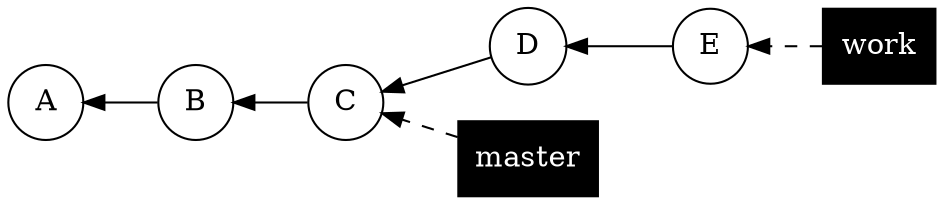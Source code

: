digraph git {
	graph [rankdir=RL]
	node [shape=circle]
	{
		node [group=master_commits]
		cabdedff95 [label=C tooltip=cabdedff957f7dec15f365e7c29eaead9930d618]
		a5cbd99954 [label=B tooltip=a5cbd999545aeabc2e102a845aeb0466f01454a2]
		d98f949840 [label=A tooltip=d98f94984057d760066ba0b300ab4930497bcba6]
	}
	{
		node [group=work_commits]
		"973437cb00" [label=E tooltip="973437cb007d2a69d6564fd7b30f3e8c347073c2"]
		"2c0bd1c1df" [label=D tooltip="2c0bd1c1dfe9f76cd18b37bb0bc995e449e0094b"]
	}
	{
		node [color=black fontcolor=white group=heads shape=box style=filled]
		master
		work
	}
	{
		edge [style=dashed]
		work -> "973437cb00"
		master -> cabdedff95
	}
	"973437cb00" -> "2c0bd1c1df"
	a5cbd99954 -> d98f949840
	"2c0bd1c1df" -> cabdedff95
	cabdedff95 -> a5cbd99954
}
